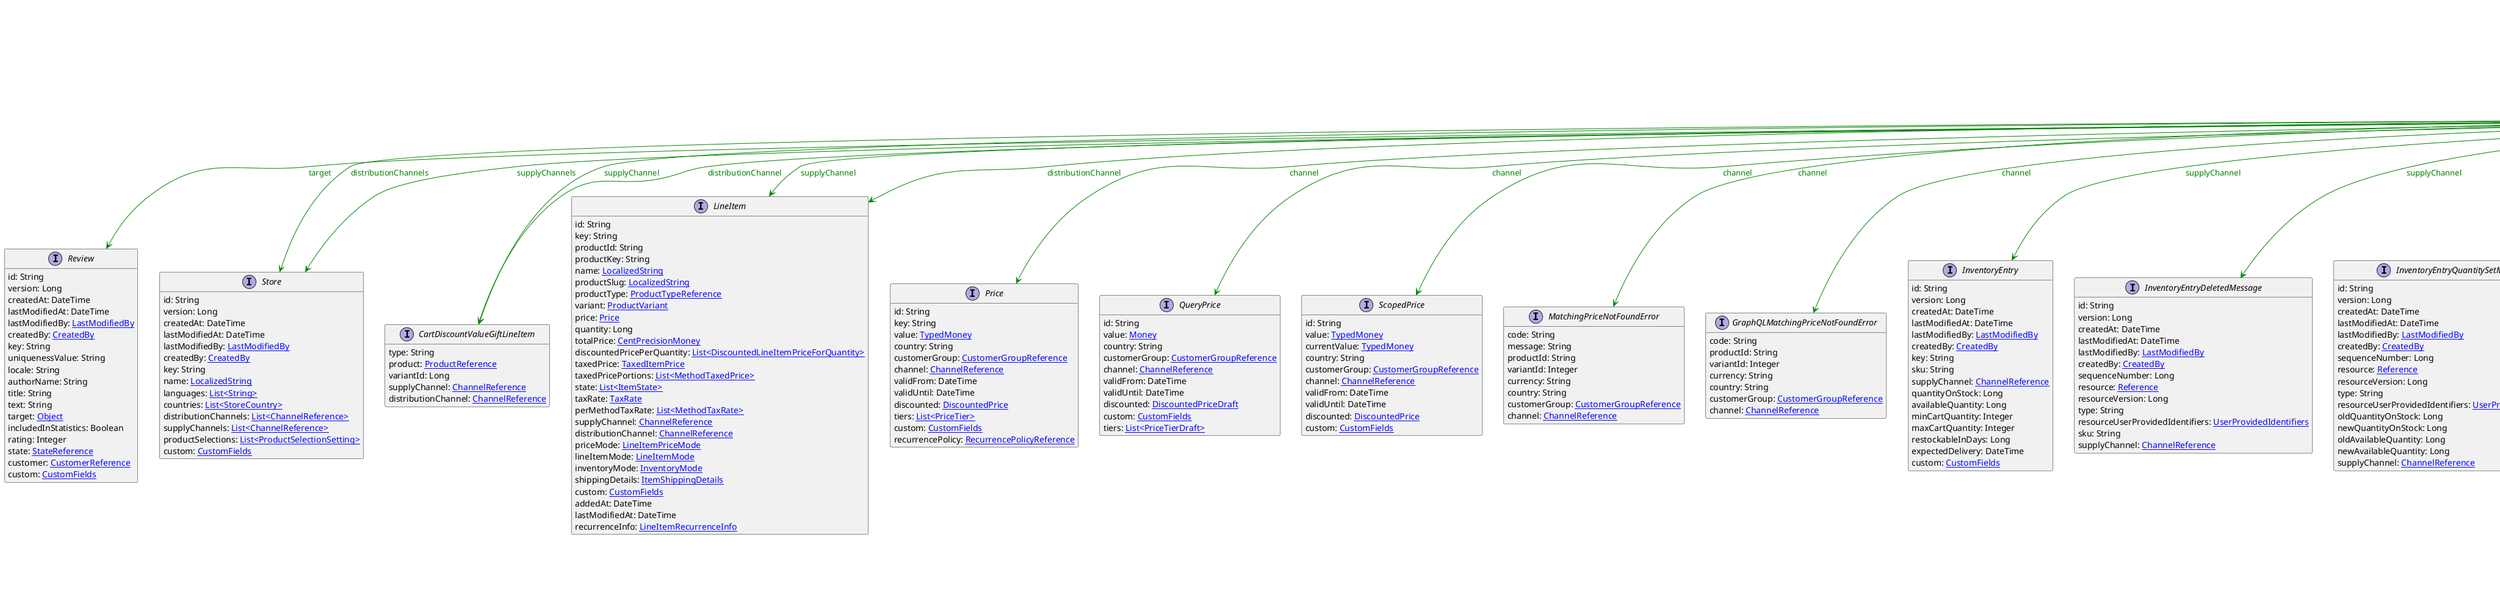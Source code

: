 @startuml

hide empty fields
hide empty methods
legend
|= |= line |
|<back:black>   </back>| inheritance |
|<back:green>   </back>| property reference |
|<back:blue>   </back>| discriminated class |
endlegend
interface ChannelReference [[ChannelReference.svg]] extends Reference {
    typeId: [[ReferenceTypeId.svg ReferenceTypeId]]
    id: String
    obj: [[Channel.svg Channel]]
}
interface Reference [[Reference.svg]]  {
    typeId: [[ReferenceTypeId.svg ReferenceTypeId]]
    id: String
}


interface Review [[Review.svg]]  {
    id: String
    version: Long
    createdAt: DateTime
    lastModifiedAt: DateTime
    lastModifiedBy: [[LastModifiedBy.svg LastModifiedBy]]
    createdBy: [[CreatedBy.svg CreatedBy]]
    key: String
    uniquenessValue: String
    locale: String
    authorName: String
    title: String
    text: String
    target: [[Object.svg Object]]
    includedInStatistics: Boolean
    rating: Integer
    state: [[StateReference.svg StateReference]]
    customer: [[CustomerReference.svg CustomerReference]]
    custom: [[CustomFields.svg CustomFields]]
}
interface Store [[Store.svg]]  {
    id: String
    version: Long
    createdAt: DateTime
    lastModifiedAt: DateTime
    lastModifiedBy: [[LastModifiedBy.svg LastModifiedBy]]
    createdBy: [[CreatedBy.svg CreatedBy]]
    key: String
    name: [[LocalizedString.svg LocalizedString]]
    languages: [[String.svg List<String>]]
    countries: [[StoreCountry.svg List<StoreCountry>]]
    distributionChannels: [[ChannelReference.svg List<ChannelReference>]]
    supplyChannels: [[ChannelReference.svg List<ChannelReference>]]
    productSelections: [[ProductSelectionSetting.svg List<ProductSelectionSetting>]]
    custom: [[CustomFields.svg CustomFields]]
}
interface CartDiscountValueGiftLineItem [[CartDiscountValueGiftLineItem.svg]]  {
    type: String
    product: [[ProductReference.svg ProductReference]]
    variantId: Long
    supplyChannel: [[ChannelReference.svg ChannelReference]]
    distributionChannel: [[ChannelReference.svg ChannelReference]]
}
interface LineItem [[LineItem.svg]]  {
    id: String
    key: String
    productId: String
    productKey: String
    name: [[LocalizedString.svg LocalizedString]]
    productSlug: [[LocalizedString.svg LocalizedString]]
    productType: [[ProductTypeReference.svg ProductTypeReference]]
    variant: [[ProductVariant.svg ProductVariant]]
    price: [[Price.svg Price]]
    quantity: Long
    totalPrice: [[CentPrecisionMoney.svg CentPrecisionMoney]]
    discountedPricePerQuantity: [[DiscountedLineItemPriceForQuantity.svg List<DiscountedLineItemPriceForQuantity>]]
    taxedPrice: [[TaxedItemPrice.svg TaxedItemPrice]]
    taxedPricePortions: [[MethodTaxedPrice.svg List<MethodTaxedPrice>]]
    state: [[ItemState.svg List<ItemState>]]
    taxRate: [[TaxRate.svg TaxRate]]
    perMethodTaxRate: [[MethodTaxRate.svg List<MethodTaxRate>]]
    supplyChannel: [[ChannelReference.svg ChannelReference]]
    distributionChannel: [[ChannelReference.svg ChannelReference]]
    priceMode: [[LineItemPriceMode.svg LineItemPriceMode]]
    lineItemMode: [[LineItemMode.svg LineItemMode]]
    inventoryMode: [[InventoryMode.svg InventoryMode]]
    shippingDetails: [[ItemShippingDetails.svg ItemShippingDetails]]
    custom: [[CustomFields.svg CustomFields]]
    addedAt: DateTime
    lastModifiedAt: DateTime
    recurrenceInfo: [[LineItemRecurrenceInfo.svg LineItemRecurrenceInfo]]
}
interface Price [[Price.svg]]  {
    id: String
    key: String
    value: [[TypedMoney.svg TypedMoney]]
    country: String
    customerGroup: [[CustomerGroupReference.svg CustomerGroupReference]]
    channel: [[ChannelReference.svg ChannelReference]]
    validFrom: DateTime
    validUntil: DateTime
    discounted: [[DiscountedPrice.svg DiscountedPrice]]
    tiers: [[PriceTier.svg List<PriceTier>]]
    custom: [[CustomFields.svg CustomFields]]
    recurrencePolicy: [[RecurrencePolicyReference.svg RecurrencePolicyReference]]
}
interface QueryPrice [[QueryPrice.svg]]  {
    id: String
    value: [[Money.svg Money]]
    country: String
    customerGroup: [[CustomerGroupReference.svg CustomerGroupReference]]
    channel: [[ChannelReference.svg ChannelReference]]
    validFrom: DateTime
    validUntil: DateTime
    discounted: [[DiscountedPriceDraft.svg DiscountedPriceDraft]]
    custom: [[CustomFields.svg CustomFields]]
    tiers: [[PriceTierDraft.svg List<PriceTierDraft>]]
}
interface ScopedPrice [[ScopedPrice.svg]]  {
    id: String
    value: [[TypedMoney.svg TypedMoney]]
    currentValue: [[TypedMoney.svg TypedMoney]]
    country: String
    customerGroup: [[CustomerGroupReference.svg CustomerGroupReference]]
    channel: [[ChannelReference.svg ChannelReference]]
    validFrom: DateTime
    validUntil: DateTime
    discounted: [[DiscountedPrice.svg DiscountedPrice]]
    custom: [[CustomFields.svg CustomFields]]
}
interface MatchingPriceNotFoundError [[MatchingPriceNotFoundError.svg]]  {
    code: String
    message: String
    productId: String
    variantId: Integer
    currency: String
    country: String
    customerGroup: [[CustomerGroupReference.svg CustomerGroupReference]]
    channel: [[ChannelReference.svg ChannelReference]]
}
interface GraphQLMatchingPriceNotFoundError [[GraphQLMatchingPriceNotFoundError.svg]]  {
    code: String
    productId: String
    variantId: Integer
    currency: String
    country: String
    customerGroup: [[CustomerGroupReference.svg CustomerGroupReference]]
    channel: [[ChannelReference.svg ChannelReference]]
}
interface InventoryEntry [[InventoryEntry.svg]]  {
    id: String
    version: Long
    createdAt: DateTime
    lastModifiedAt: DateTime
    lastModifiedBy: [[LastModifiedBy.svg LastModifiedBy]]
    createdBy: [[CreatedBy.svg CreatedBy]]
    key: String
    sku: String
    supplyChannel: [[ChannelReference.svg ChannelReference]]
    quantityOnStock: Long
    availableQuantity: Long
    minCartQuantity: Integer
    maxCartQuantity: Integer
    restockableInDays: Long
    expectedDelivery: DateTime
    custom: [[CustomFields.svg CustomFields]]
}
interface InventoryEntryDeletedMessage [[InventoryEntryDeletedMessage.svg]]  {
    id: String
    version: Long
    createdAt: DateTime
    lastModifiedAt: DateTime
    lastModifiedBy: [[LastModifiedBy.svg LastModifiedBy]]
    createdBy: [[CreatedBy.svg CreatedBy]]
    sequenceNumber: Long
    resource: [[Reference.svg Reference]]
    resourceVersion: Long
    type: String
    resourceUserProvidedIdentifiers: [[UserProvidedIdentifiers.svg UserProvidedIdentifiers]]
    sku: String
    supplyChannel: [[ChannelReference.svg ChannelReference]]
}
interface InventoryEntryQuantitySetMessage [[InventoryEntryQuantitySetMessage.svg]]  {
    id: String
    version: Long
    createdAt: DateTime
    lastModifiedAt: DateTime
    lastModifiedBy: [[LastModifiedBy.svg LastModifiedBy]]
    createdBy: [[CreatedBy.svg CreatedBy]]
    sequenceNumber: Long
    resource: [[Reference.svg Reference]]
    resourceVersion: Long
    type: String
    resourceUserProvidedIdentifiers: [[UserProvidedIdentifiers.svg UserProvidedIdentifiers]]
    oldQuantityOnStock: Long
    newQuantityOnStock: Long
    oldAvailableQuantity: Long
    newAvailableQuantity: Long
    supplyChannel: [[ChannelReference.svg ChannelReference]]
}
interface OrderLineItemDistributionChannelSetMessage [[OrderLineItemDistributionChannelSetMessage.svg]]  {
    id: String
    version: Long
    createdAt: DateTime
    lastModifiedAt: DateTime
    lastModifiedBy: [[LastModifiedBy.svg LastModifiedBy]]
    createdBy: [[CreatedBy.svg CreatedBy]]
    sequenceNumber: Long
    resource: [[Reference.svg Reference]]
    resourceVersion: Long
    type: String
    resourceUserProvidedIdentifiers: [[UserProvidedIdentifiers.svg UserProvidedIdentifiers]]
    lineItemId: String
    lineItemKey: String
    distributionChannel: [[ChannelReference.svg ChannelReference]]
}
interface InventoryEntryDeletedMessagePayload [[InventoryEntryDeletedMessagePayload.svg]]  {
    type: String
    sku: String
    supplyChannel: [[ChannelReference.svg ChannelReference]]
}
interface InventoryEntryQuantitySetMessagePayload [[InventoryEntryQuantitySetMessagePayload.svg]]  {
    type: String
    oldQuantityOnStock: Long
    newQuantityOnStock: Long
    oldAvailableQuantity: Long
    newAvailableQuantity: Long
    supplyChannel: [[ChannelReference.svg ChannelReference]]
}
interface OrderLineItemDistributionChannelSetMessagePayload [[OrderLineItemDistributionChannelSetMessagePayload.svg]]  {
    type: String
    lineItemId: String
    lineItemKey: String
    distributionChannel: [[ChannelReference.svg ChannelReference]]
}
interface SyncInfo [[SyncInfo.svg]]  {
    channel: [[ChannelReference.svg ChannelReference]]
    externalId: String
    syncedAt: DateTime
}
interface StandalonePrice [[StandalonePrice.svg]]  {
    id: String
    version: Long
    createdAt: DateTime
    lastModifiedAt: DateTime
    lastModifiedBy: [[LastModifiedBy.svg LastModifiedBy]]
    createdBy: [[CreatedBy.svg CreatedBy]]
    key: String
    sku: String
    value: [[TypedMoney.svg TypedMoney]]
    country: String
    customerGroup: [[CustomerGroupReference.svg CustomerGroupReference]]
    channel: [[ChannelReference.svg ChannelReference]]
    validFrom: DateTime
    validUntil: DateTime
    tiers: [[PriceTier.svg List<PriceTier>]]
    discounted: [[DiscountedPrice.svg DiscountedPrice]]
    custom: [[CustomFields.svg CustomFields]]
    staged: [[StagedStandalonePrice.svg StagedStandalonePrice]]
    active: Boolean
    recurrencePolicy: [[RecurrencePolicyReference.svg RecurrencePolicyReference]]
}
interface StoreCreatedMessage [[StoreCreatedMessage.svg]]  {
    id: String
    version: Long
    createdAt: DateTime
    lastModifiedAt: DateTime
    lastModifiedBy: [[LastModifiedBy.svg LastModifiedBy]]
    createdBy: [[CreatedBy.svg CreatedBy]]
    sequenceNumber: Long
    resource: [[Reference.svg Reference]]
    resourceVersion: Long
    type: String
    resourceUserProvidedIdentifiers: [[UserProvidedIdentifiers.svg UserProvidedIdentifiers]]
    name: [[LocalizedString.svg LocalizedString]]
    languages: [[String.svg List<String>]]
    countries: [[StoreCountry.svg List<StoreCountry>]]
    distributionChannels: [[ChannelReference.svg List<ChannelReference>]]
    supplyChannels: [[ChannelReference.svg List<ChannelReference>]]
    productSelections: [[ProductSelectionSetting.svg List<ProductSelectionSetting>]]
    custom: [[CustomFields.svg CustomFields]]
}
interface StoreDistributionChannelsChangedMessage [[StoreDistributionChannelsChangedMessage.svg]]  {
    id: String
    version: Long
    createdAt: DateTime
    lastModifiedAt: DateTime
    lastModifiedBy: [[LastModifiedBy.svg LastModifiedBy]]
    createdBy: [[CreatedBy.svg CreatedBy]]
    sequenceNumber: Long
    resource: [[Reference.svg Reference]]
    resourceVersion: Long
    type: String
    resourceUserProvidedIdentifiers: [[UserProvidedIdentifiers.svg UserProvidedIdentifiers]]
    addedDistributionChannels: [[ChannelReference.svg List<ChannelReference>]]
    removedDistributionChannels: [[ChannelReference.svg List<ChannelReference>]]
}
interface StoreSupplyChannelsChangedMessage [[StoreSupplyChannelsChangedMessage.svg]]  {
    id: String
    version: Long
    createdAt: DateTime
    lastModifiedAt: DateTime
    lastModifiedBy: [[LastModifiedBy.svg LastModifiedBy]]
    createdBy: [[CreatedBy.svg CreatedBy]]
    sequenceNumber: Long
    resource: [[Reference.svg Reference]]
    resourceVersion: Long
    type: String
    resourceUserProvidedIdentifiers: [[UserProvidedIdentifiers.svg UserProvidedIdentifiers]]
    addedSupplyChannels: [[ChannelReference.svg List<ChannelReference>]]
    removedSupplyChannels: [[ChannelReference.svg List<ChannelReference>]]
}
interface StoreCreatedMessagePayload [[StoreCreatedMessagePayload.svg]]  {
    type: String
    name: [[LocalizedString.svg LocalizedString]]
    languages: [[String.svg List<String>]]
    countries: [[StoreCountry.svg List<StoreCountry>]]
    distributionChannels: [[ChannelReference.svg List<ChannelReference>]]
    supplyChannels: [[ChannelReference.svg List<ChannelReference>]]
    productSelections: [[ProductSelectionSetting.svg List<ProductSelectionSetting>]]
    custom: [[CustomFields.svg CustomFields]]
}
interface StoreDistributionChannelsChangedMessagePayload [[StoreDistributionChannelsChangedMessagePayload.svg]]  {
    type: String
    addedDistributionChannels: [[ChannelReference.svg List<ChannelReference>]]
    removedDistributionChannels: [[ChannelReference.svg List<ChannelReference>]]
}
interface StoreSupplyChannelsChangedMessagePayload [[StoreSupplyChannelsChangedMessagePayload.svg]]  {
    type: String
    addedSupplyChannels: [[ChannelReference.svg List<ChannelReference>]]
    removedSupplyChannels: [[ChannelReference.svg List<ChannelReference>]]
}

ChannelReference --> Review #green;text:green : "target"
ChannelReference --> Store #green;text:green : "distributionChannels"
ChannelReference --> Store #green;text:green : "supplyChannels"
ChannelReference --> CartDiscountValueGiftLineItem #green;text:green : "supplyChannel"
ChannelReference --> CartDiscountValueGiftLineItem #green;text:green : "distributionChannel"
ChannelReference --> LineItem #green;text:green : "supplyChannel"
ChannelReference --> LineItem #green;text:green : "distributionChannel"
ChannelReference --> Price #green;text:green : "channel"
ChannelReference --> QueryPrice #green;text:green : "channel"
ChannelReference --> ScopedPrice #green;text:green : "channel"
ChannelReference --> MatchingPriceNotFoundError #green;text:green : "channel"
ChannelReference --> GraphQLMatchingPriceNotFoundError #green;text:green : "channel"
ChannelReference --> InventoryEntry #green;text:green : "supplyChannel"
ChannelReference --> InventoryEntryDeletedMessage #green;text:green : "supplyChannel"
ChannelReference --> InventoryEntryQuantitySetMessage #green;text:green : "supplyChannel"
ChannelReference --> OrderLineItemDistributionChannelSetMessage #green;text:green : "distributionChannel"
ChannelReference --> InventoryEntryDeletedMessagePayload #green;text:green : "supplyChannel"
ChannelReference --> InventoryEntryQuantitySetMessagePayload #green;text:green : "supplyChannel"
ChannelReference --> OrderLineItemDistributionChannelSetMessagePayload #green;text:green : "distributionChannel"
ChannelReference --> SyncInfo #green;text:green : "channel"
ChannelReference --> StandalonePrice #green;text:green : "channel"
ChannelReference --> StoreCreatedMessage #green;text:green : "distributionChannels"
ChannelReference --> StoreCreatedMessage #green;text:green : "supplyChannels"
ChannelReference --> StoreDistributionChannelsChangedMessage #green;text:green : "addedDistributionChannels"
ChannelReference --> StoreDistributionChannelsChangedMessage #green;text:green : "removedDistributionChannels"
ChannelReference --> StoreSupplyChannelsChangedMessage #green;text:green : "addedSupplyChannels"
ChannelReference --> StoreSupplyChannelsChangedMessage #green;text:green : "removedSupplyChannels"
ChannelReference --> StoreCreatedMessagePayload #green;text:green : "distributionChannels"
ChannelReference --> StoreCreatedMessagePayload #green;text:green : "supplyChannels"
ChannelReference --> StoreDistributionChannelsChangedMessagePayload #green;text:green : "addedDistributionChannels"
ChannelReference --> StoreDistributionChannelsChangedMessagePayload #green;text:green : "removedDistributionChannels"
ChannelReference --> StoreSupplyChannelsChangedMessagePayload #green;text:green : "addedSupplyChannels"
ChannelReference --> StoreSupplyChannelsChangedMessagePayload #green;text:green : "removedSupplyChannels"
@enduml
